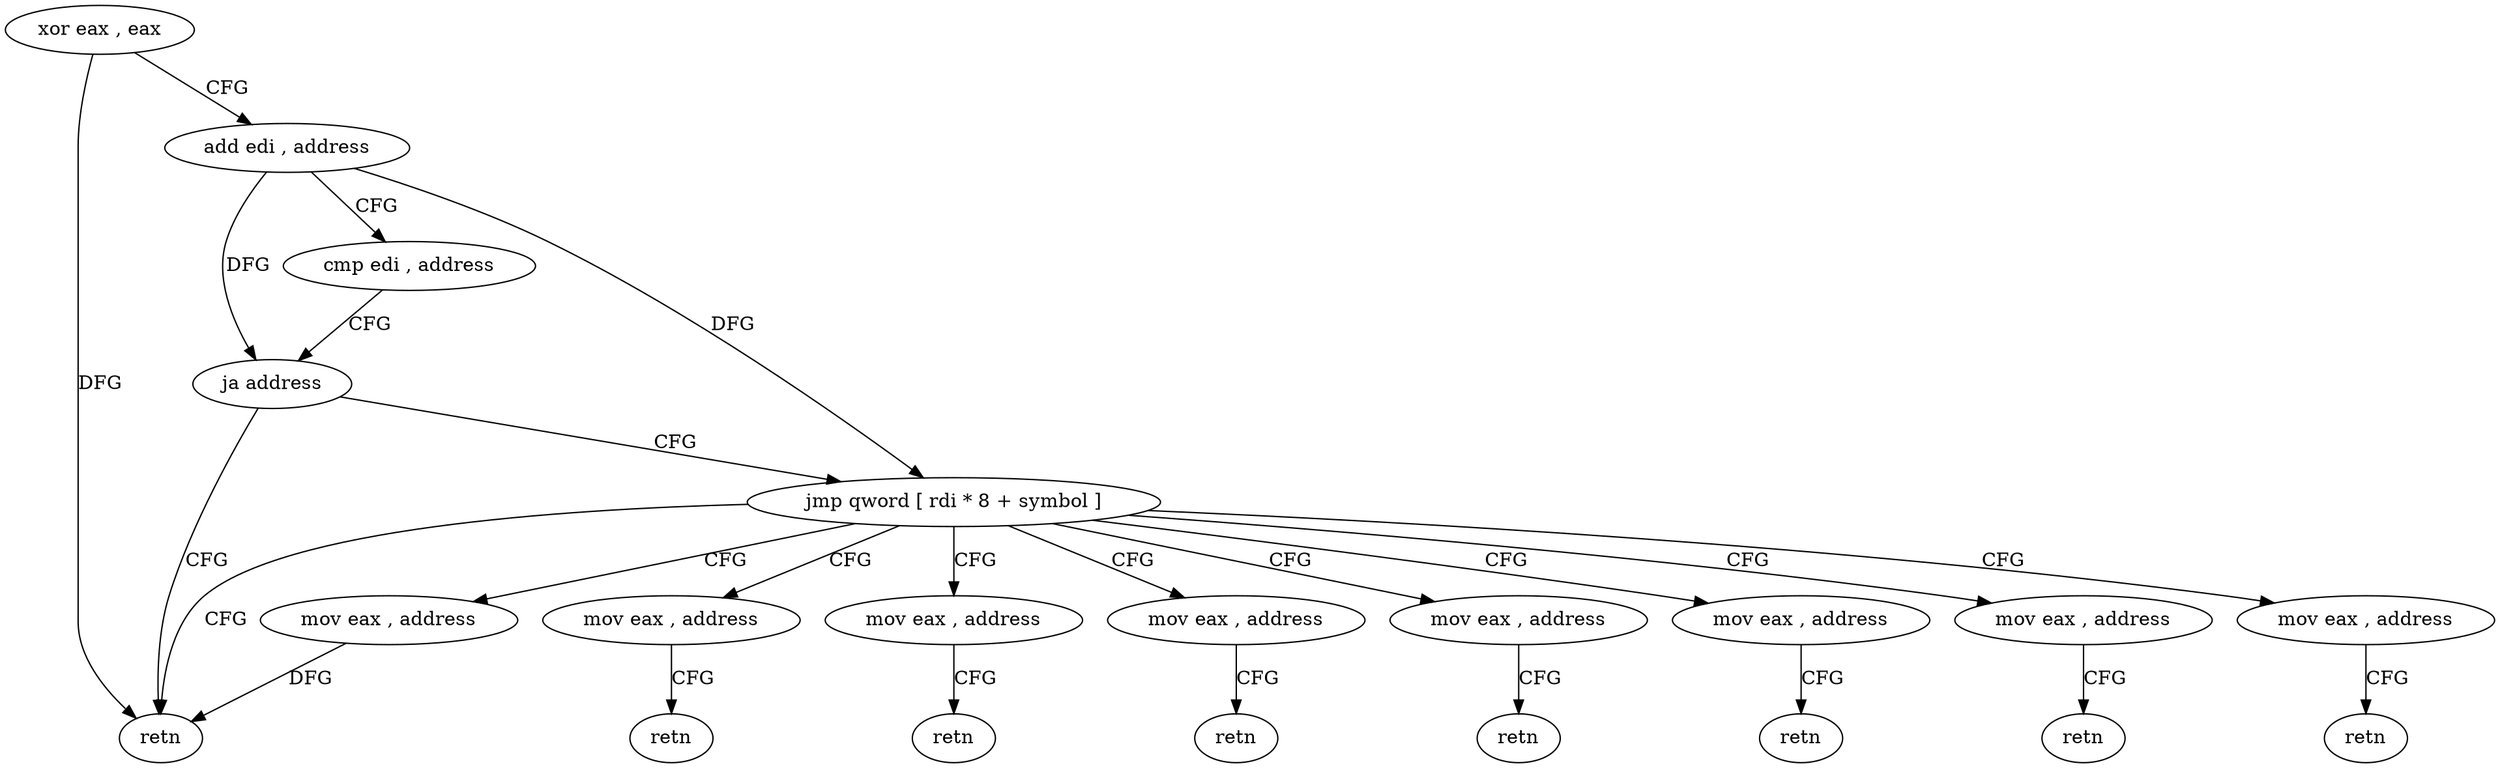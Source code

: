 digraph "func" {
"4233136" [label = "xor eax , eax" ]
"4233138" [label = "add edi , address" ]
"4233141" [label = "cmp edi , address" ]
"4233144" [label = "ja address" ]
"4233158" [label = "retn" ]
"4233146" [label = "jmp qword [ rdi * 8 + symbol ]" ]
"4233153" [label = "mov eax , address" ]
"4233159" [label = "mov eax , address" ]
"4233165" [label = "mov eax , address" ]
"4233171" [label = "mov eax , address" ]
"4233177" [label = "mov eax , address" ]
"4233183" [label = "mov eax , address" ]
"4233189" [label = "mov eax , address" ]
"4233195" [label = "mov eax , address" ]
"4233164" [label = "retn" ]
"4233170" [label = "retn" ]
"4233176" [label = "retn" ]
"4233182" [label = "retn" ]
"4233188" [label = "retn" ]
"4233194" [label = "retn" ]
"4233200" [label = "retn" ]
"4233136" -> "4233138" [ label = "CFG" ]
"4233136" -> "4233158" [ label = "DFG" ]
"4233138" -> "4233141" [ label = "CFG" ]
"4233138" -> "4233144" [ label = "DFG" ]
"4233138" -> "4233146" [ label = "DFG" ]
"4233141" -> "4233144" [ label = "CFG" ]
"4233144" -> "4233158" [ label = "CFG" ]
"4233144" -> "4233146" [ label = "CFG" ]
"4233146" -> "4233153" [ label = "CFG" ]
"4233146" -> "4233158" [ label = "CFG" ]
"4233146" -> "4233159" [ label = "CFG" ]
"4233146" -> "4233165" [ label = "CFG" ]
"4233146" -> "4233171" [ label = "CFG" ]
"4233146" -> "4233177" [ label = "CFG" ]
"4233146" -> "4233183" [ label = "CFG" ]
"4233146" -> "4233189" [ label = "CFG" ]
"4233146" -> "4233195" [ label = "CFG" ]
"4233153" -> "4233158" [ label = "DFG" ]
"4233159" -> "4233164" [ label = "CFG" ]
"4233165" -> "4233170" [ label = "CFG" ]
"4233171" -> "4233176" [ label = "CFG" ]
"4233177" -> "4233182" [ label = "CFG" ]
"4233183" -> "4233188" [ label = "CFG" ]
"4233189" -> "4233194" [ label = "CFG" ]
"4233195" -> "4233200" [ label = "CFG" ]
}
